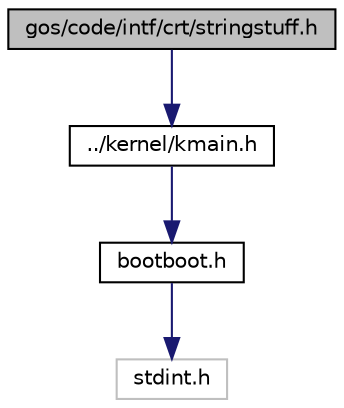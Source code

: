digraph "gos/code/intf/crt/stringstuff.h"
{
 // LATEX_PDF_SIZE
  edge [fontname="Helvetica",fontsize="10",labelfontname="Helvetica",labelfontsize="10"];
  node [fontname="Helvetica",fontsize="10",shape=record];
  Node1 [label="gos/code/intf/crt/stringstuff.h",height=0.2,width=0.4,color="black", fillcolor="grey75", style="filled", fontcolor="black",tooltip="Everything to do with strings."];
  Node1 -> Node2 [color="midnightblue",fontsize="10",style="solid",fontname="Helvetica"];
  Node2 [label="../kernel/kmain.h",height=0.2,width=0.4,color="black", fillcolor="white", style="filled",URL="$kmain_8h.html",tooltip=" "];
  Node2 -> Node3 [color="midnightblue",fontsize="10",style="solid",fontname="Helvetica"];
  Node3 [label="bootboot.h",height=0.2,width=0.4,color="black", fillcolor="white", style="filled",URL="$bootboot_8h_source.html",tooltip=" "];
  Node3 -> Node4 [color="midnightblue",fontsize="10",style="solid",fontname="Helvetica"];
  Node4 [label="stdint.h",height=0.2,width=0.4,color="grey75", fillcolor="white", style="filled",tooltip=" "];
}
